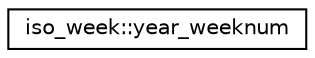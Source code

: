 digraph "Graphical Class Hierarchy"
{
 // LATEX_PDF_SIZE
  edge [fontname="Helvetica",fontsize="10",labelfontname="Helvetica",labelfontsize="10"];
  node [fontname="Helvetica",fontsize="10",shape=record];
  rankdir="LR";
  Node0 [label="iso_week::year_weeknum",height=0.2,width=0.4,color="black", fillcolor="white", style="filled",URL="$classiso__week_1_1year__weeknum.html",tooltip=" "];
}
